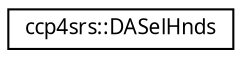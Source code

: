digraph "Graphical Class Hierarchy"
{
  edge [fontname="FreeSans.ttf",fontsize="10",labelfontname="FreeSans.ttf",labelfontsize="10"];
  node [fontname="FreeSans.ttf",fontsize="10",shape=record];
  rankdir="LR";
  Node1 [label="ccp4srs::DASelHnds",height=0.2,width=0.4,color="black", fillcolor="white", style="filled",URL="$structccp4srs_1_1_d_a_sel_hnds.html"];
}
